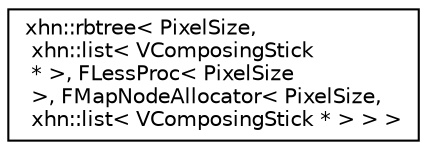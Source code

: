 digraph "Graphical Class Hierarchy"
{
  edge [fontname="Helvetica",fontsize="10",labelfontname="Helvetica",labelfontsize="10"];
  node [fontname="Helvetica",fontsize="10",shape=record];
  rankdir="LR";
  Node1 [label="xhn::rbtree\< PixelSize,\l xhn::list\< VComposingStick\l * \>, FLessProc\< PixelSize\l \>, FMapNodeAllocator\< PixelSize,\l xhn::list\< VComposingStick * \> \> \>",height=0.2,width=0.4,color="black", fillcolor="white", style="filled",URL="$classxhn_1_1rbtree.html"];
}
